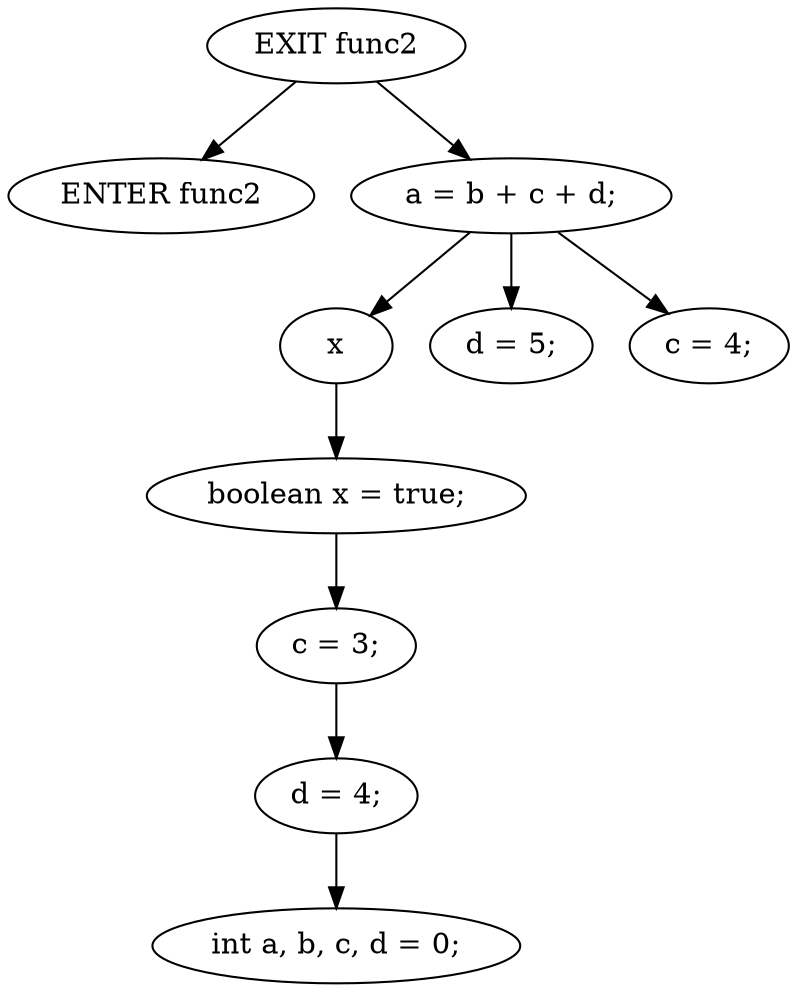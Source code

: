 digraph G {
  0 [ label="ENTER func2" ];
  1 [ label="EXIT func2" ];
  2 [ label="int a, b, c, d = 0;" ];
  3 [ label="d = 4;" ];
  4 [ label="c = 3;" ];
  5 [ label="boolean x = true;" ];
  6 [ label="x" ];
  7 [ label="d = 5;" ];
  8 [ label="c = 4;" ];
  9 [ label="a = b + c + d;" ];
  1 -> 9;
  9 -> 7;
  9 -> 8;
  1 -> 0;
  4 -> 3;
  3 -> 2;
  6 -> 5;
  9 -> 6;
  5 -> 4;
}
